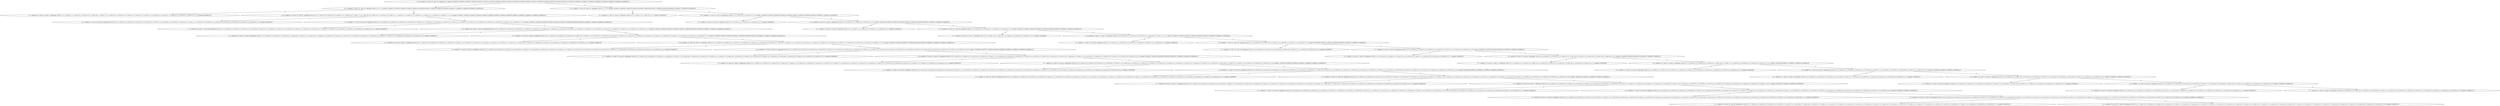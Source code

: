 digraph {
    0 [ label = "n=28, markers=0, start=32, stop=32, haplotype=[], samples=[SAMPLE1,SAMPLE1,SAMPLE2,SAMPLE2,SAMPLE3,SAMPLE3,SAMPLE4,SAMPLE4,SAMPLE5,SAMPLE5,SAMPLE6,SAMPLE6,SAMPLE7,SAMPLE7,SAMPLE8,SAMPLE8,SAMPLE9,SAMPLE9,SAMPLE10,SAMPLE10,SAMPLE11,SAMPLE11,SAMPLE12,SAMPLE12,SAMPLE13,SAMPLE13,SAMPLE14,SAMPLE14]" ]
    1 [ label = "n=15, markers=0, start=32, stop=32, haplotype=[chr9_32_G_T_1], samples=[SAMPLE1,SAMPLE2,SAMPLE3,SAMPLE4,SAMPLE5,SAMPLE6,SAMPLE7,SAMPLE8,SAMPLE9,SAMPLE10,SAMPLE11,SAMPLE12,SAMPLE13,SAMPLE14,SAMPLE14]" ]
    2 [ label = "n=1, markers=16, start=32, stop=47, haplotype=[chr9_32_G_T_1,chr9_33_A_C_0,chr9_34_G_T_0,chr9_35_A_C_0,chr9_36_G_T_0,chr9_37_A_C_0,chr9_38_G_T_0,chr9_39_A_C_0,chr9_40_G_T_0,chr9_41_A_C_0,chr9_42_G_T_0,chr9_43_A_C_0,chr9_44_G_T_0,chr9_45_A_C_0,chr9_46_G_T_0,chr9_47_A_C_1], samples=[SAMPLE14]" ]
    3 [ label = "n=14, markers=16, start=32, stop=47, haplotype=[chr9_32_G_T_1,chr9_33_A_C_0,chr9_34_G_T_0,chr9_35_A_C_0,chr9_36_G_T_0,chr9_37_A_C_0,chr9_38_G_T_0,chr9_39_A_C_0,chr9_40_G_T_0,chr9_41_A_C_0,chr9_42_G_T_0,chr9_43_A_C_0,chr9_44_G_T_0,chr9_45_A_C_0,chr9_46_G_T_0,chr9_47_A_C_0], samples=[SAMPLE1,SAMPLE2,SAMPLE3,SAMPLE4,SAMPLE5,SAMPLE6,SAMPLE7,SAMPLE8,SAMPLE9,SAMPLE10,SAMPLE11,SAMPLE12,SAMPLE13,SAMPLE14]" ]
    4 [ label = "n=1, markers=17, start=32, stop=48, haplotype=[chr9_32_G_T_1,chr9_33_A_C_0,chr9_34_G_T_0,chr9_35_A_C_0,chr9_36_G_T_0,chr9_37_A_C_0,chr9_38_G_T_0,chr9_39_A_C_0,chr9_40_G_T_0,chr9_41_A_C_0,chr9_42_G_T_0,chr9_43_A_C_0,chr9_44_G_T_0,chr9_45_A_C_0,chr9_46_G_T_0,chr9_47_A_C_0,chr9_48_G_T_1], samples=[SAMPLE1]" ]
    5 [ label = "n=13, markers=17, start=32, stop=48, haplotype=[chr9_32_G_T_1,chr9_33_A_C_0,chr9_34_G_T_0,chr9_35_A_C_0,chr9_36_G_T_0,chr9_37_A_C_0,chr9_38_G_T_0,chr9_39_A_C_0,chr9_40_G_T_0,chr9_41_A_C_0,chr9_42_G_T_0,chr9_43_A_C_0,chr9_44_G_T_0,chr9_45_A_C_0,chr9_46_G_T_0,chr9_47_A_C_0,chr9_48_G_T_0], samples=[SAMPLE2,SAMPLE3,SAMPLE4,SAMPLE5,SAMPLE6,SAMPLE7,SAMPLE8,SAMPLE9,SAMPLE10,SAMPLE11,SAMPLE12,SAMPLE13,SAMPLE14]" ]
    6 [ label = "n=1, markers=18, start=32, stop=49, haplotype=[chr9_32_G_T_1,chr9_33_A_C_0,chr9_34_G_T_0,chr9_35_A_C_0,chr9_36_G_T_0,chr9_37_A_C_0,chr9_38_G_T_0,chr9_39_A_C_0,chr9_40_G_T_0,chr9_41_A_C_0,chr9_42_G_T_0,chr9_43_A_C_0,chr9_44_G_T_0,chr9_45_A_C_0,chr9_46_G_T_0,chr9_47_A_C_0,chr9_48_G_T_0,chr9_49_A_C_1], samples=[SAMPLE2]" ]
    7 [ label = "n=12, markers=18, start=32, stop=49, haplotype=[chr9_32_G_T_1,chr9_33_A_C_0,chr9_34_G_T_0,chr9_35_A_C_0,chr9_36_G_T_0,chr9_37_A_C_0,chr9_38_G_T_0,chr9_39_A_C_0,chr9_40_G_T_0,chr9_41_A_C_0,chr9_42_G_T_0,chr9_43_A_C_0,chr9_44_G_T_0,chr9_45_A_C_0,chr9_46_G_T_0,chr9_47_A_C_0,chr9_48_G_T_0,chr9_49_A_C_0], samples=[SAMPLE3,SAMPLE4,SAMPLE5,SAMPLE6,SAMPLE7,SAMPLE8,SAMPLE9,SAMPLE10,SAMPLE11,SAMPLE12,SAMPLE13,SAMPLE14]" ]
    8 [ label = "n=1, markers=19, start=32, stop=50, haplotype=[chr9_32_G_T_1,chr9_33_A_C_0,chr9_34_G_T_0,chr9_35_A_C_0,chr9_36_G_T_0,chr9_37_A_C_0,chr9_38_G_T_0,chr9_39_A_C_0,chr9_40_G_T_0,chr9_41_A_C_0,chr9_42_G_T_0,chr9_43_A_C_0,chr9_44_G_T_0,chr9_45_A_C_0,chr9_46_G_T_0,chr9_47_A_C_0,chr9_48_G_T_0,chr9_49_A_C_0,chr9_50_G_T_1], samples=[SAMPLE3]" ]
    9 [ label = "n=11, markers=19, start=32, stop=50, haplotype=[chr9_32_G_T_1,chr9_33_A_C_0,chr9_34_G_T_0,chr9_35_A_C_0,chr9_36_G_T_0,chr9_37_A_C_0,chr9_38_G_T_0,chr9_39_A_C_0,chr9_40_G_T_0,chr9_41_A_C_0,chr9_42_G_T_0,chr9_43_A_C_0,chr9_44_G_T_0,chr9_45_A_C_0,chr9_46_G_T_0,chr9_47_A_C_0,chr9_48_G_T_0,chr9_49_A_C_0,chr9_50_G_T_0], samples=[SAMPLE4,SAMPLE5,SAMPLE6,SAMPLE7,SAMPLE8,SAMPLE9,SAMPLE10,SAMPLE11,SAMPLE12,SAMPLE13,SAMPLE14]" ]
    10 [ label = "n=1, markers=20, start=32, stop=51, haplotype=[chr9_32_G_T_1,chr9_33_A_C_0,chr9_34_G_T_0,chr9_35_A_C_0,chr9_36_G_T_0,chr9_37_A_C_0,chr9_38_G_T_0,chr9_39_A_C_0,chr9_40_G_T_0,chr9_41_A_C_0,chr9_42_G_T_0,chr9_43_A_C_0,chr9_44_G_T_0,chr9_45_A_C_0,chr9_46_G_T_0,chr9_47_A_C_0,chr9_48_G_T_0,chr9_49_A_C_0,chr9_50_G_T_0,chr9_51_A_C_1], samples=[SAMPLE4]" ]
    11 [ label = "n=10, markers=20, start=32, stop=51, haplotype=[chr9_32_G_T_1,chr9_33_A_C_0,chr9_34_G_T_0,chr9_35_A_C_0,chr9_36_G_T_0,chr9_37_A_C_0,chr9_38_G_T_0,chr9_39_A_C_0,chr9_40_G_T_0,chr9_41_A_C_0,chr9_42_G_T_0,chr9_43_A_C_0,chr9_44_G_T_0,chr9_45_A_C_0,chr9_46_G_T_0,chr9_47_A_C_0,chr9_48_G_T_0,chr9_49_A_C_0,chr9_50_G_T_0,chr9_51_A_C_0], samples=[SAMPLE5,SAMPLE6,SAMPLE7,SAMPLE8,SAMPLE9,SAMPLE10,SAMPLE11,SAMPLE12,SAMPLE13,SAMPLE14]" ]
    12 [ label = "n=1, markers=21, start=32, stop=52, haplotype=[chr9_32_G_T_1,chr9_33_A_C_0,chr9_34_G_T_0,chr9_35_A_C_0,chr9_36_G_T_0,chr9_37_A_C_0,chr9_38_G_T_0,chr9_39_A_C_0,chr9_40_G_T_0,chr9_41_A_C_0,chr9_42_G_T_0,chr9_43_A_C_0,chr9_44_G_T_0,chr9_45_A_C_0,chr9_46_G_T_0,chr9_47_A_C_0,chr9_48_G_T_0,chr9_49_A_C_0,chr9_50_G_T_0,chr9_51_A_C_0,chr9_52_G_T_1], samples=[SAMPLE5]" ]
    13 [ label = "n=9, markers=21, start=32, stop=52, haplotype=[chr9_32_G_T_1,chr9_33_A_C_0,chr9_34_G_T_0,chr9_35_A_C_0,chr9_36_G_T_0,chr9_37_A_C_0,chr9_38_G_T_0,chr9_39_A_C_0,chr9_40_G_T_0,chr9_41_A_C_0,chr9_42_G_T_0,chr9_43_A_C_0,chr9_44_G_T_0,chr9_45_A_C_0,chr9_46_G_T_0,chr9_47_A_C_0,chr9_48_G_T_0,chr9_49_A_C_0,chr9_50_G_T_0,chr9_51_A_C_0,chr9_52_G_T_0], samples=[SAMPLE6,SAMPLE7,SAMPLE8,SAMPLE9,SAMPLE10,SAMPLE11,SAMPLE12,SAMPLE13,SAMPLE14]" ]
    14 [ label = "n=1, markers=22, start=32, stop=53, haplotype=[chr9_32_G_T_1,chr9_33_A_C_0,chr9_34_G_T_0,chr9_35_A_C_0,chr9_36_G_T_0,chr9_37_A_C_0,chr9_38_G_T_0,chr9_39_A_C_0,chr9_40_G_T_0,chr9_41_A_C_0,chr9_42_G_T_0,chr9_43_A_C_0,chr9_44_G_T_0,chr9_45_A_C_0,chr9_46_G_T_0,chr9_47_A_C_0,chr9_48_G_T_0,chr9_49_A_C_0,chr9_50_G_T_0,chr9_51_A_C_0,chr9_52_G_T_0,chr9_53_A_C_1], samples=[SAMPLE6]" ]
    15 [ label = "n=8, markers=22, start=32, stop=53, haplotype=[chr9_32_G_T_1,chr9_33_A_C_0,chr9_34_G_T_0,chr9_35_A_C_0,chr9_36_G_T_0,chr9_37_A_C_0,chr9_38_G_T_0,chr9_39_A_C_0,chr9_40_G_T_0,chr9_41_A_C_0,chr9_42_G_T_0,chr9_43_A_C_0,chr9_44_G_T_0,chr9_45_A_C_0,chr9_46_G_T_0,chr9_47_A_C_0,chr9_48_G_T_0,chr9_49_A_C_0,chr9_50_G_T_0,chr9_51_A_C_0,chr9_52_G_T_0,chr9_53_A_C_0], samples=[SAMPLE7,SAMPLE8,SAMPLE9,SAMPLE10,SAMPLE11,SAMPLE12,SAMPLE13,SAMPLE14]" ]
    16 [ label = "n=1, markers=23, start=32, stop=54, haplotype=[chr9_32_G_T_1,chr9_33_A_C_0,chr9_34_G_T_0,chr9_35_A_C_0,chr9_36_G_T_0,chr9_37_A_C_0,chr9_38_G_T_0,chr9_39_A_C_0,chr9_40_G_T_0,chr9_41_A_C_0,chr9_42_G_T_0,chr9_43_A_C_0,chr9_44_G_T_0,chr9_45_A_C_0,chr9_46_G_T_0,chr9_47_A_C_0,chr9_48_G_T_0,chr9_49_A_C_0,chr9_50_G_T_0,chr9_51_A_C_0,chr9_52_G_T_0,chr9_53_A_C_0,chr9_54_G_T_1], samples=[SAMPLE7]" ]
    17 [ label = "n=7, markers=23, start=32, stop=54, haplotype=[chr9_32_G_T_1,chr9_33_A_C_0,chr9_34_G_T_0,chr9_35_A_C_0,chr9_36_G_T_0,chr9_37_A_C_0,chr9_38_G_T_0,chr9_39_A_C_0,chr9_40_G_T_0,chr9_41_A_C_0,chr9_42_G_T_0,chr9_43_A_C_0,chr9_44_G_T_0,chr9_45_A_C_0,chr9_46_G_T_0,chr9_47_A_C_0,chr9_48_G_T_0,chr9_49_A_C_0,chr9_50_G_T_0,chr9_51_A_C_0,chr9_52_G_T_0,chr9_53_A_C_0,chr9_54_G_T_0], samples=[SAMPLE8,SAMPLE9,SAMPLE10,SAMPLE11,SAMPLE12,SAMPLE13,SAMPLE14]" ]
    18 [ label = "n=1, markers=24, start=32, stop=55, haplotype=[chr9_32_G_T_1,chr9_33_A_C_0,chr9_34_G_T_0,chr9_35_A_C_0,chr9_36_G_T_0,chr9_37_A_C_0,chr9_38_G_T_0,chr9_39_A_C_0,chr9_40_G_T_0,chr9_41_A_C_0,chr9_42_G_T_0,chr9_43_A_C_0,chr9_44_G_T_0,chr9_45_A_C_0,chr9_46_G_T_0,chr9_47_A_C_0,chr9_48_G_T_0,chr9_49_A_C_0,chr9_50_G_T_0,chr9_51_A_C_0,chr9_52_G_T_0,chr9_53_A_C_0,chr9_54_G_T_0,chr9_55_A_C_1], samples=[SAMPLE8]" ]
    19 [ label = "n=6, markers=24, start=32, stop=55, haplotype=[chr9_32_G_T_1,chr9_33_A_C_0,chr9_34_G_T_0,chr9_35_A_C_0,chr9_36_G_T_0,chr9_37_A_C_0,chr9_38_G_T_0,chr9_39_A_C_0,chr9_40_G_T_0,chr9_41_A_C_0,chr9_42_G_T_0,chr9_43_A_C_0,chr9_44_G_T_0,chr9_45_A_C_0,chr9_46_G_T_0,chr9_47_A_C_0,chr9_48_G_T_0,chr9_49_A_C_0,chr9_50_G_T_0,chr9_51_A_C_0,chr9_52_G_T_0,chr9_53_A_C_0,chr9_54_G_T_0,chr9_55_A_C_0], samples=[SAMPLE9,SAMPLE10,SAMPLE11,SAMPLE12,SAMPLE13,SAMPLE14]" ]
    20 [ label = "n=1, markers=25, start=32, stop=56, haplotype=[chr9_32_G_T_1,chr9_33_A_C_0,chr9_34_G_T_0,chr9_35_A_C_0,chr9_36_G_T_0,chr9_37_A_C_0,chr9_38_G_T_0,chr9_39_A_C_0,chr9_40_G_T_0,chr9_41_A_C_0,chr9_42_G_T_0,chr9_43_A_C_0,chr9_44_G_T_0,chr9_45_A_C_0,chr9_46_G_T_0,chr9_47_A_C_0,chr9_48_G_T_0,chr9_49_A_C_0,chr9_50_G_T_0,chr9_51_A_C_0,chr9_52_G_T_0,chr9_53_A_C_0,chr9_54_G_T_0,chr9_55_A_C_0,chr9_56_G_T_1], samples=[SAMPLE9]" ]
    21 [ label = "n=5, markers=25, start=32, stop=56, haplotype=[chr9_32_G_T_1,chr9_33_A_C_0,chr9_34_G_T_0,chr9_35_A_C_0,chr9_36_G_T_0,chr9_37_A_C_0,chr9_38_G_T_0,chr9_39_A_C_0,chr9_40_G_T_0,chr9_41_A_C_0,chr9_42_G_T_0,chr9_43_A_C_0,chr9_44_G_T_0,chr9_45_A_C_0,chr9_46_G_T_0,chr9_47_A_C_0,chr9_48_G_T_0,chr9_49_A_C_0,chr9_50_G_T_0,chr9_51_A_C_0,chr9_52_G_T_0,chr9_53_A_C_0,chr9_54_G_T_0,chr9_55_A_C_0,chr9_56_G_T_0], samples=[SAMPLE10,SAMPLE11,SAMPLE12,SAMPLE13,SAMPLE14]" ]
    22 [ label = "n=1, markers=26, start=32, stop=57, haplotype=[chr9_32_G_T_1,chr9_33_A_C_0,chr9_34_G_T_0,chr9_35_A_C_0,chr9_36_G_T_0,chr9_37_A_C_0,chr9_38_G_T_0,chr9_39_A_C_0,chr9_40_G_T_0,chr9_41_A_C_0,chr9_42_G_T_0,chr9_43_A_C_0,chr9_44_G_T_0,chr9_45_A_C_0,chr9_46_G_T_0,chr9_47_A_C_0,chr9_48_G_T_0,chr9_49_A_C_0,chr9_50_G_T_0,chr9_51_A_C_0,chr9_52_G_T_0,chr9_53_A_C_0,chr9_54_G_T_0,chr9_55_A_C_0,chr9_56_G_T_0,chr9_57_A_C_1], samples=[SAMPLE10]" ]
    23 [ label = "n=4, markers=26, start=32, stop=57, haplotype=[chr9_32_G_T_1,chr9_33_A_C_0,chr9_34_G_T_0,chr9_35_A_C_0,chr9_36_G_T_0,chr9_37_A_C_0,chr9_38_G_T_0,chr9_39_A_C_0,chr9_40_G_T_0,chr9_41_A_C_0,chr9_42_G_T_0,chr9_43_A_C_0,chr9_44_G_T_0,chr9_45_A_C_0,chr9_46_G_T_0,chr9_47_A_C_0,chr9_48_G_T_0,chr9_49_A_C_0,chr9_50_G_T_0,chr9_51_A_C_0,chr9_52_G_T_0,chr9_53_A_C_0,chr9_54_G_T_0,chr9_55_A_C_0,chr9_56_G_T_0,chr9_57_A_C_0], samples=[SAMPLE11,SAMPLE12,SAMPLE13,SAMPLE14]" ]
    24 [ label = "n=1, markers=27, start=32, stop=58, haplotype=[chr9_32_G_T_1,chr9_33_A_C_0,chr9_34_G_T_0,chr9_35_A_C_0,chr9_36_G_T_0,chr9_37_A_C_0,chr9_38_G_T_0,chr9_39_A_C_0,chr9_40_G_T_0,chr9_41_A_C_0,chr9_42_G_T_0,chr9_43_A_C_0,chr9_44_G_T_0,chr9_45_A_C_0,chr9_46_G_T_0,chr9_47_A_C_0,chr9_48_G_T_0,chr9_49_A_C_0,chr9_50_G_T_0,chr9_51_A_C_0,chr9_52_G_T_0,chr9_53_A_C_0,chr9_54_G_T_0,chr9_55_A_C_0,chr9_56_G_T_0,chr9_57_A_C_0,chr9_58_G_T_1], samples=[SAMPLE11]" ]
    25 [ label = "n=3, markers=27, start=32, stop=58, haplotype=[chr9_32_G_T_1,chr9_33_A_C_0,chr9_34_G_T_0,chr9_35_A_C_0,chr9_36_G_T_0,chr9_37_A_C_0,chr9_38_G_T_0,chr9_39_A_C_0,chr9_40_G_T_0,chr9_41_A_C_0,chr9_42_G_T_0,chr9_43_A_C_0,chr9_44_G_T_0,chr9_45_A_C_0,chr9_46_G_T_0,chr9_47_A_C_0,chr9_48_G_T_0,chr9_49_A_C_0,chr9_50_G_T_0,chr9_51_A_C_0,chr9_52_G_T_0,chr9_53_A_C_0,chr9_54_G_T_0,chr9_55_A_C_0,chr9_56_G_T_0,chr9_57_A_C_0,chr9_58_G_T_0], samples=[SAMPLE12,SAMPLE13,SAMPLE14]" ]
    26 [ label = "n=1, markers=28, start=32, stop=59, haplotype=[chr9_32_G_T_1,chr9_33_A_C_0,chr9_34_G_T_0,chr9_35_A_C_0,chr9_36_G_T_0,chr9_37_A_C_0,chr9_38_G_T_0,chr9_39_A_C_0,chr9_40_G_T_0,chr9_41_A_C_0,chr9_42_G_T_0,chr9_43_A_C_0,chr9_44_G_T_0,chr9_45_A_C_0,chr9_46_G_T_0,chr9_47_A_C_0,chr9_48_G_T_0,chr9_49_A_C_0,chr9_50_G_T_0,chr9_51_A_C_0,chr9_52_G_T_0,chr9_53_A_C_0,chr9_54_G_T_0,chr9_55_A_C_0,chr9_56_G_T_0,chr9_57_A_C_0,chr9_58_G_T_0,chr9_59_A_C_1], samples=[SAMPLE12]" ]
    27 [ label = "n=2, markers=28, start=32, stop=59, haplotype=[chr9_32_G_T_1,chr9_33_A_C_0,chr9_34_G_T_0,chr9_35_A_C_0,chr9_36_G_T_0,chr9_37_A_C_0,chr9_38_G_T_0,chr9_39_A_C_0,chr9_40_G_T_0,chr9_41_A_C_0,chr9_42_G_T_0,chr9_43_A_C_0,chr9_44_G_T_0,chr9_45_A_C_0,chr9_46_G_T_0,chr9_47_A_C_0,chr9_48_G_T_0,chr9_49_A_C_0,chr9_50_G_T_0,chr9_51_A_C_0,chr9_52_G_T_0,chr9_53_A_C_0,chr9_54_G_T_0,chr9_55_A_C_0,chr9_56_G_T_0,chr9_57_A_C_0,chr9_58_G_T_0,chr9_59_A_C_0], samples=[SAMPLE13,SAMPLE14]" ]
    28 [ label = "n=1, markers=29, start=32, stop=60, haplotype=[chr9_32_G_T_1,chr9_33_A_C_0,chr9_34_G_T_0,chr9_35_A_C_0,chr9_36_G_T_0,chr9_37_A_C_0,chr9_38_G_T_0,chr9_39_A_C_0,chr9_40_G_T_0,chr9_41_A_C_0,chr9_42_G_T_0,chr9_43_A_C_0,chr9_44_G_T_0,chr9_45_A_C_0,chr9_46_G_T_0,chr9_47_A_C_0,chr9_48_G_T_0,chr9_49_A_C_0,chr9_50_G_T_0,chr9_51_A_C_0,chr9_52_G_T_0,chr9_53_A_C_0,chr9_54_G_T_0,chr9_55_A_C_0,chr9_56_G_T_0,chr9_57_A_C_0,chr9_58_G_T_0,chr9_59_A_C_0,chr9_60_G_T_1], samples=[SAMPLE13]" ]
    29 [ label = "n=1, markers=29, start=32, stop=60, haplotype=[chr9_32_G_T_1,chr9_33_A_C_0,chr9_34_G_T_0,chr9_35_A_C_0,chr9_36_G_T_0,chr9_37_A_C_0,chr9_38_G_T_0,chr9_39_A_C_0,chr9_40_G_T_0,chr9_41_A_C_0,chr9_42_G_T_0,chr9_43_A_C_0,chr9_44_G_T_0,chr9_45_A_C_0,chr9_46_G_T_0,chr9_47_A_C_0,chr9_48_G_T_0,chr9_49_A_C_0,chr9_50_G_T_0,chr9_51_A_C_0,chr9_52_G_T_0,chr9_53_A_C_0,chr9_54_G_T_0,chr9_55_A_C_0,chr9_56_G_T_0,chr9_57_A_C_0,chr9_58_G_T_0,chr9_59_A_C_0,chr9_60_G_T_0], samples=[SAMPLE14]" ]
    30 [ label = "n=13, markers=0, start=32, stop=32, haplotype=[chr9_32_G_T_0], samples=[SAMPLE1,SAMPLE2,SAMPLE3,SAMPLE4,SAMPLE5,SAMPLE6,SAMPLE7,SAMPLE8,SAMPLE9,SAMPLE10,SAMPLE11,SAMPLE12,SAMPLE13]" ]
    31 [ label = "n=1, markers=3, start=32, stop=34, haplotype=[chr9_32_G_T_0,chr9_33_A_C_0,chr9_34_G_T_1], samples=[SAMPLE1]" ]
    32 [ label = "n=12, markers=3, start=32, stop=34, haplotype=[chr9_32_G_T_0,chr9_33_A_C_0,chr9_34_G_T_0], samples=[SAMPLE2,SAMPLE3,SAMPLE4,SAMPLE5,SAMPLE6,SAMPLE7,SAMPLE8,SAMPLE9,SAMPLE10,SAMPLE11,SAMPLE12,SAMPLE13]" ]
    33 [ label = "n=1, markers=4, start=32, stop=35, haplotype=[chr9_32_G_T_0,chr9_33_A_C_0,chr9_34_G_T_0,chr9_35_A_C_1], samples=[SAMPLE2]" ]
    34 [ label = "n=11, markers=4, start=32, stop=35, haplotype=[chr9_32_G_T_0,chr9_33_A_C_0,chr9_34_G_T_0,chr9_35_A_C_0], samples=[SAMPLE3,SAMPLE4,SAMPLE5,SAMPLE6,SAMPLE7,SAMPLE8,SAMPLE9,SAMPLE10,SAMPLE11,SAMPLE12,SAMPLE13]" ]
    35 [ label = "n=1, markers=5, start=32, stop=36, haplotype=[chr9_32_G_T_0,chr9_33_A_C_0,chr9_34_G_T_0,chr9_35_A_C_0,chr9_36_G_T_1], samples=[SAMPLE3]" ]
    36 [ label = "n=10, markers=5, start=32, stop=36, haplotype=[chr9_32_G_T_0,chr9_33_A_C_0,chr9_34_G_T_0,chr9_35_A_C_0,chr9_36_G_T_0], samples=[SAMPLE4,SAMPLE5,SAMPLE6,SAMPLE7,SAMPLE8,SAMPLE9,SAMPLE10,SAMPLE11,SAMPLE12,SAMPLE13]" ]
    37 [ label = "n=1, markers=6, start=32, stop=37, haplotype=[chr9_32_G_T_0,chr9_33_A_C_0,chr9_34_G_T_0,chr9_35_A_C_0,chr9_36_G_T_0,chr9_37_A_C_1], samples=[SAMPLE4]" ]
    38 [ label = "n=9, markers=6, start=32, stop=37, haplotype=[chr9_32_G_T_0,chr9_33_A_C_0,chr9_34_G_T_0,chr9_35_A_C_0,chr9_36_G_T_0,chr9_37_A_C_0], samples=[SAMPLE5,SAMPLE6,SAMPLE7,SAMPLE8,SAMPLE9,SAMPLE10,SAMPLE11,SAMPLE12,SAMPLE13]" ]
    39 [ label = "n=1, markers=7, start=32, stop=38, haplotype=[chr9_32_G_T_0,chr9_33_A_C_0,chr9_34_G_T_0,chr9_35_A_C_0,chr9_36_G_T_0,chr9_37_A_C_0,chr9_38_G_T_1], samples=[SAMPLE5]" ]
    40 [ label = "n=8, markers=7, start=32, stop=38, haplotype=[chr9_32_G_T_0,chr9_33_A_C_0,chr9_34_G_T_0,chr9_35_A_C_0,chr9_36_G_T_0,chr9_37_A_C_0,chr9_38_G_T_0], samples=[SAMPLE6,SAMPLE7,SAMPLE8,SAMPLE9,SAMPLE10,SAMPLE11,SAMPLE12,SAMPLE13]" ]
    41 [ label = "n=1, markers=8, start=32, stop=39, haplotype=[chr9_32_G_T_0,chr9_33_A_C_0,chr9_34_G_T_0,chr9_35_A_C_0,chr9_36_G_T_0,chr9_37_A_C_0,chr9_38_G_T_0,chr9_39_A_C_1], samples=[SAMPLE6]" ]
    42 [ label = "n=7, markers=8, start=32, stop=39, haplotype=[chr9_32_G_T_0,chr9_33_A_C_0,chr9_34_G_T_0,chr9_35_A_C_0,chr9_36_G_T_0,chr9_37_A_C_0,chr9_38_G_T_0,chr9_39_A_C_0], samples=[SAMPLE7,SAMPLE8,SAMPLE9,SAMPLE10,SAMPLE11,SAMPLE12,SAMPLE13]" ]
    43 [ label = "n=1, markers=9, start=32, stop=40, haplotype=[chr9_32_G_T_0,chr9_33_A_C_0,chr9_34_G_T_0,chr9_35_A_C_0,chr9_36_G_T_0,chr9_37_A_C_0,chr9_38_G_T_0,chr9_39_A_C_0,chr9_40_G_T_1], samples=[SAMPLE7]" ]
    44 [ label = "n=6, markers=9, start=32, stop=40, haplotype=[chr9_32_G_T_0,chr9_33_A_C_0,chr9_34_G_T_0,chr9_35_A_C_0,chr9_36_G_T_0,chr9_37_A_C_0,chr9_38_G_T_0,chr9_39_A_C_0,chr9_40_G_T_0], samples=[SAMPLE8,SAMPLE9,SAMPLE10,SAMPLE11,SAMPLE12,SAMPLE13]" ]
    45 [ label = "n=1, markers=10, start=32, stop=41, haplotype=[chr9_32_G_T_0,chr9_33_A_C_0,chr9_34_G_T_0,chr9_35_A_C_0,chr9_36_G_T_0,chr9_37_A_C_0,chr9_38_G_T_0,chr9_39_A_C_0,chr9_40_G_T_0,chr9_41_A_C_1], samples=[SAMPLE8]" ]
    46 [ label = "n=5, markers=10, start=32, stop=41, haplotype=[chr9_32_G_T_0,chr9_33_A_C_0,chr9_34_G_T_0,chr9_35_A_C_0,chr9_36_G_T_0,chr9_37_A_C_0,chr9_38_G_T_0,chr9_39_A_C_0,chr9_40_G_T_0,chr9_41_A_C_0], samples=[SAMPLE9,SAMPLE10,SAMPLE11,SAMPLE12,SAMPLE13]" ]
    47 [ label = "n=1, markers=11, start=32, stop=42, haplotype=[chr9_32_G_T_0,chr9_33_A_C_0,chr9_34_G_T_0,chr9_35_A_C_0,chr9_36_G_T_0,chr9_37_A_C_0,chr9_38_G_T_0,chr9_39_A_C_0,chr9_40_G_T_0,chr9_41_A_C_0,chr9_42_G_T_1], samples=[SAMPLE9]" ]
    48 [ label = "n=4, markers=11, start=32, stop=42, haplotype=[chr9_32_G_T_0,chr9_33_A_C_0,chr9_34_G_T_0,chr9_35_A_C_0,chr9_36_G_T_0,chr9_37_A_C_0,chr9_38_G_T_0,chr9_39_A_C_0,chr9_40_G_T_0,chr9_41_A_C_0,chr9_42_G_T_0], samples=[SAMPLE10,SAMPLE11,SAMPLE12,SAMPLE13]" ]
    49 [ label = "n=1, markers=12, start=32, stop=43, haplotype=[chr9_32_G_T_0,chr9_33_A_C_0,chr9_34_G_T_0,chr9_35_A_C_0,chr9_36_G_T_0,chr9_37_A_C_0,chr9_38_G_T_0,chr9_39_A_C_0,chr9_40_G_T_0,chr9_41_A_C_0,chr9_42_G_T_0,chr9_43_A_C_1], samples=[SAMPLE10]" ]
    50 [ label = "n=3, markers=12, start=32, stop=43, haplotype=[chr9_32_G_T_0,chr9_33_A_C_0,chr9_34_G_T_0,chr9_35_A_C_0,chr9_36_G_T_0,chr9_37_A_C_0,chr9_38_G_T_0,chr9_39_A_C_0,chr9_40_G_T_0,chr9_41_A_C_0,chr9_42_G_T_0,chr9_43_A_C_0], samples=[SAMPLE11,SAMPLE12,SAMPLE13]" ]
    51 [ label = "n=1, markers=13, start=32, stop=44, haplotype=[chr9_32_G_T_0,chr9_33_A_C_0,chr9_34_G_T_0,chr9_35_A_C_0,chr9_36_G_T_0,chr9_37_A_C_0,chr9_38_G_T_0,chr9_39_A_C_0,chr9_40_G_T_0,chr9_41_A_C_0,chr9_42_G_T_0,chr9_43_A_C_0,chr9_44_G_T_1], samples=[SAMPLE11]" ]
    52 [ label = "n=2, markers=13, start=32, stop=44, haplotype=[chr9_32_G_T_0,chr9_33_A_C_0,chr9_34_G_T_0,chr9_35_A_C_0,chr9_36_G_T_0,chr9_37_A_C_0,chr9_38_G_T_0,chr9_39_A_C_0,chr9_40_G_T_0,chr9_41_A_C_0,chr9_42_G_T_0,chr9_43_A_C_0,chr9_44_G_T_0], samples=[SAMPLE12,SAMPLE13]" ]
    53 [ label = "n=1, markers=14, start=32, stop=45, haplotype=[chr9_32_G_T_0,chr9_33_A_C_0,chr9_34_G_T_0,chr9_35_A_C_0,chr9_36_G_T_0,chr9_37_A_C_0,chr9_38_G_T_0,chr9_39_A_C_0,chr9_40_G_T_0,chr9_41_A_C_0,chr9_42_G_T_0,chr9_43_A_C_0,chr9_44_G_T_0,chr9_45_A_C_1], samples=[SAMPLE12]" ]
    54 [ label = "n=1, markers=14, start=32, stop=45, haplotype=[chr9_32_G_T_0,chr9_33_A_C_0,chr9_34_G_T_0,chr9_35_A_C_0,chr9_36_G_T_0,chr9_37_A_C_0,chr9_38_G_T_0,chr9_39_A_C_0,chr9_40_G_T_0,chr9_41_A_C_0,chr9_42_G_T_0,chr9_43_A_C_0,chr9_44_G_T_0,chr9_45_A_C_0], samples=[SAMPLE13]" ]
    0 -> 1 [ label = "0" ]
    1 -> 2 [ label = "0" ]
    1 -> 3 [ label = "0" ]
    3 -> 4 [ label = "0" ]
    3 -> 5 [ label = "0" ]
    5 -> 6 [ label = "0" ]
    5 -> 7 [ label = "0" ]
    7 -> 8 [ label = "0" ]
    7 -> 9 [ label = "0" ]
    9 -> 10 [ label = "0" ]
    9 -> 11 [ label = "0" ]
    11 -> 12 [ label = "0" ]
    11 -> 13 [ label = "0" ]
    13 -> 14 [ label = "0" ]
    13 -> 15 [ label = "0" ]
    15 -> 16 [ label = "0" ]
    15 -> 17 [ label = "0" ]
    17 -> 18 [ label = "0" ]
    17 -> 19 [ label = "0" ]
    19 -> 20 [ label = "0" ]
    19 -> 21 [ label = "0" ]
    21 -> 22 [ label = "0" ]
    21 -> 23 [ label = "0" ]
    23 -> 24 [ label = "0" ]
    23 -> 25 [ label = "0" ]
    25 -> 26 [ label = "0" ]
    25 -> 27 [ label = "0" ]
    27 -> 28 [ label = "0" ]
    27 -> 29 [ label = "0" ]
    0 -> 30 [ label = "0" ]
    30 -> 31 [ label = "0" ]
    30 -> 32 [ label = "0" ]
    32 -> 33 [ label = "0" ]
    32 -> 34 [ label = "0" ]
    34 -> 35 [ label = "0" ]
    34 -> 36 [ label = "0" ]
    36 -> 37 [ label = "0" ]
    36 -> 38 [ label = "0" ]
    38 -> 39 [ label = "0" ]
    38 -> 40 [ label = "0" ]
    40 -> 41 [ label = "0" ]
    40 -> 42 [ label = "0" ]
    42 -> 43 [ label = "0" ]
    42 -> 44 [ label = "0" ]
    44 -> 45 [ label = "0" ]
    44 -> 46 [ label = "0" ]
    46 -> 47 [ label = "0" ]
    46 -> 48 [ label = "0" ]
    48 -> 49 [ label = "0" ]
    48 -> 50 [ label = "0" ]
    50 -> 51 [ label = "0" ]
    50 -> 52 [ label = "0" ]
    52 -> 53 [ label = "0" ]
    52 -> 54 [ label = "0" ]
}
